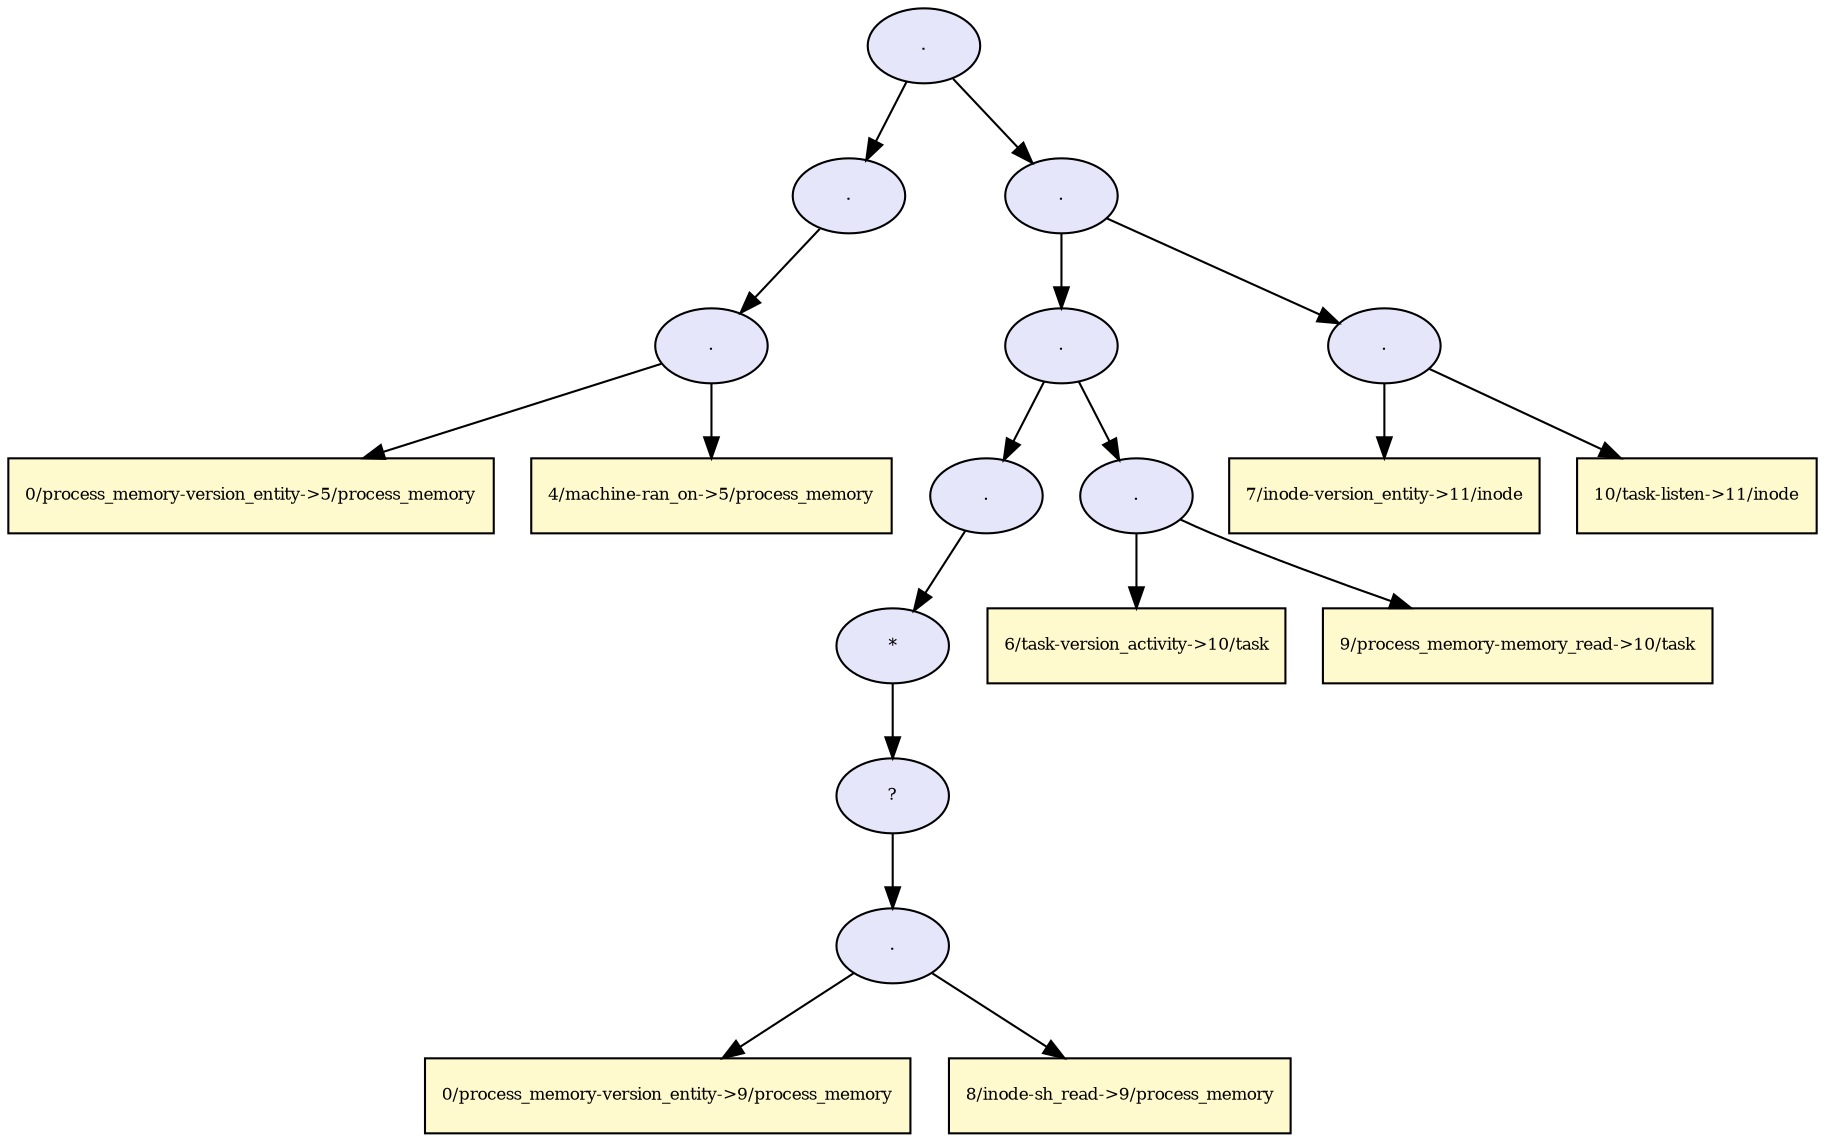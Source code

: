 digraph RGL__DirectedAdjacencyGraph {21[fontsize = 8,label = ".",shape = ellipse, fillcolor="#e6e6fa", style = filled]

21 -> 6[fontsize = 8, color="#000000"]

6[fontsize = 8,label = ".",shape = ellipse, fillcolor="#e6e6fa", style = filled]

6 -> 5[fontsize = 8, color="#000000"]

5[fontsize = 8,label = ".",shape = ellipse, fillcolor="#e6e6fa", style = filled]

5 -> 3[fontsize = 8, color="#000000"]

3[fontsize = 8,label = "0/process_memory-version_entity->5/process_memory",shape = rectangle, fillcolor="#fffacd", style = filled]

5 -> 4[fontsize = 8, color="#000000"]

4[fontsize = 8,label = "4/machine-ran_on->5/process_memory",shape = rectangle, fillcolor="#fffacd", style = filled]

21 -> 20[fontsize = 8, color="#000000"]

20[fontsize = 8,label = ".",shape = ellipse, fillcolor="#e6e6fa", style = filled]

20 -> 16[fontsize = 8, color="#000000"]

16[fontsize = 8,label = ".",shape = ellipse, fillcolor="#e6e6fa", style = filled]

16 -> 12[fontsize = 8, color="#000000"]

12[fontsize = 8,label = ".",shape = ellipse, fillcolor="#e6e6fa", style = filled]

12 -> 11[fontsize = 8, color="#000000"]

11[fontsize = 8,label = "*",shape = ellipse, fillcolor="#e6e6fa", style = filled]

11 -> 10[fontsize = 8, color="#000000"]

10[fontsize = 8,label = "?",shape = ellipse, fillcolor="#e6e6fa", style = filled]

10 -> 9[fontsize = 8, color="#000000"]

9[fontsize = 8,label = ".",shape = ellipse, fillcolor="#e6e6fa", style = filled]

9 -> 7[fontsize = 8, color="#000000"]

7[fontsize = 8,label = "0/process_memory-version_entity->9/process_memory",shape = rectangle, fillcolor="#fffacd", style = filled]

9 -> 8[fontsize = 8, color="#000000"]

8[fontsize = 8,label = "8/inode-sh_read->9/process_memory",shape = rectangle, fillcolor="#fffacd", style = filled]

16 -> 15[fontsize = 8, color="#000000"]

15[fontsize = 8,label = ".",shape = ellipse, fillcolor="#e6e6fa", style = filled]

15 -> 13[fontsize = 8, color="#000000"]

13[fontsize = 8,label = "6/task-version_activity->10/task",shape = rectangle, fillcolor="#fffacd", style = filled]

15 -> 14[fontsize = 8, color="#000000"]

14[fontsize = 8,label = "9/process_memory-memory_read->10/task",shape = rectangle, fillcolor="#fffacd", style = filled]

20 -> 19[fontsize = 8, color="#000000"]

19[fontsize = 8,label = ".",shape = ellipse, fillcolor="#e6e6fa", style = filled]

19 -> 17[fontsize = 8, color="#000000"]

17[fontsize = 8,label = "7/inode-version_entity->11/inode",shape = rectangle, fillcolor="#fffacd", style = filled]

19 -> 18[fontsize = 8, color="#000000"]

18[fontsize = 8,label = "10/task-listen->11/inode",shape = rectangle, fillcolor="#fffacd", style = filled]

}